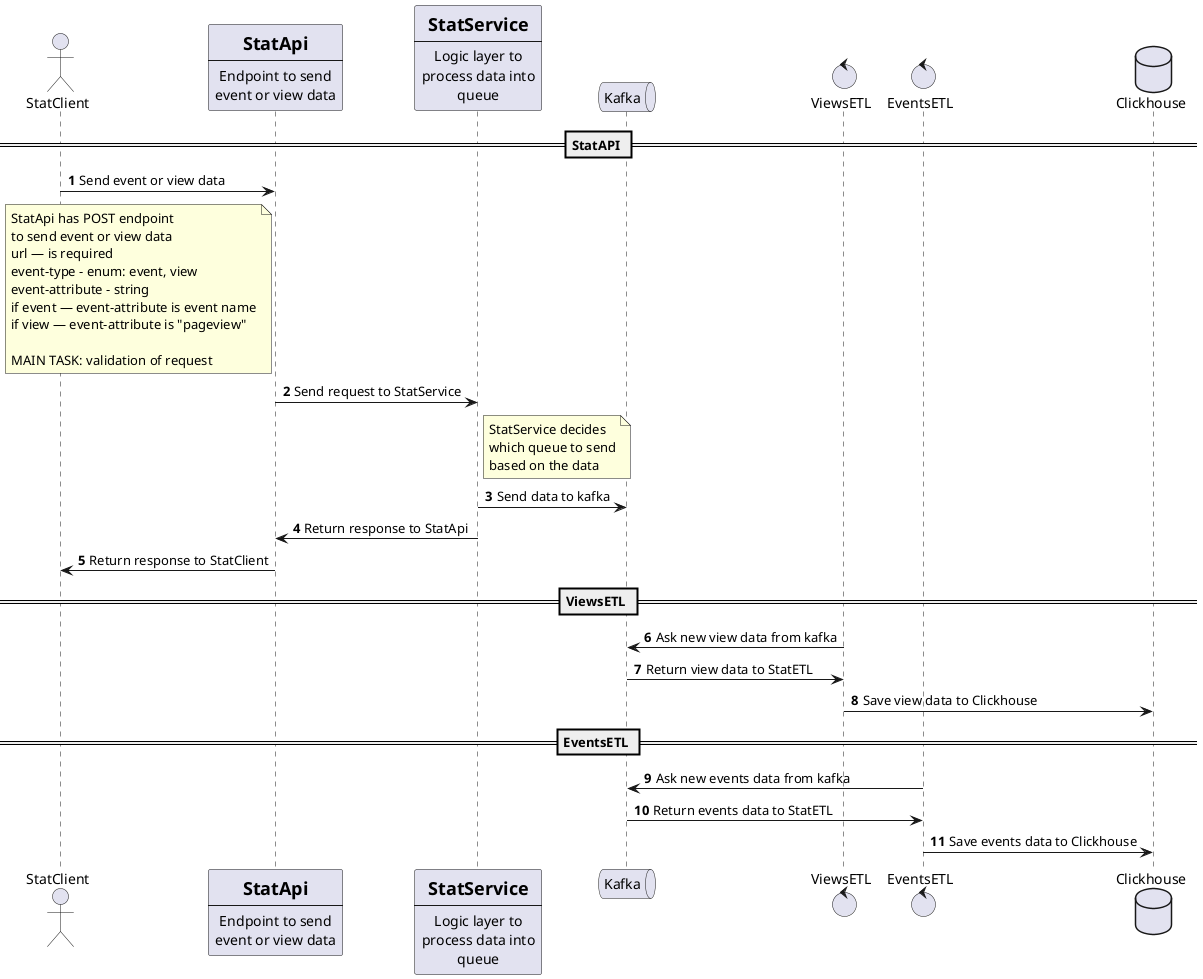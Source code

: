 @startuml
'https://plantuml.com/sequence-diagram


actor StatClient


participant StatApi [
    =StatApi
    ----
    Endpoint to send
    event or view data
]
participant StatService[
    =StatService
    ----
    Logic layer to
    process data into
    queue
]
queue Kafka
control ViewsETL
control EventsETL
database Clickhouse


autonumber

== StatAPI ==

StatClient -> StatApi: Send event or view data
note left of StatApi
    StatApi has POST endpoint
    to send event or view data
    url — is required
    event-type - enum: event, view
    event-attribute - string
    if event — event-attribute is event name
    if view — event-attribute is "pageview"

    MAIN TASK: validation of request
end note
StatApi -> StatService: Send request to StatService

note right of StatService
    StatService decides
    which queue to send
    based on the data
end note

StatService -> Kafka: Send data to kafka


StatService -> StatApi: Return response to StatApi

StatApi -> StatClient: Return response to StatClient



== ViewsETL ==

ViewsETL -> Kafka: Ask new view data from kafka
Kafka -> ViewsETL: Return view data to StatETL
ViewsETL -> Clickhouse: Save view data to Clickhouse

== EventsETL ==

EventsETL -> Kafka: Ask new events data from kafka
Kafka -> EventsETL: Return events data to StatETL
EventsETL -> Clickhouse: Save events data to Clickhouse

@enduml